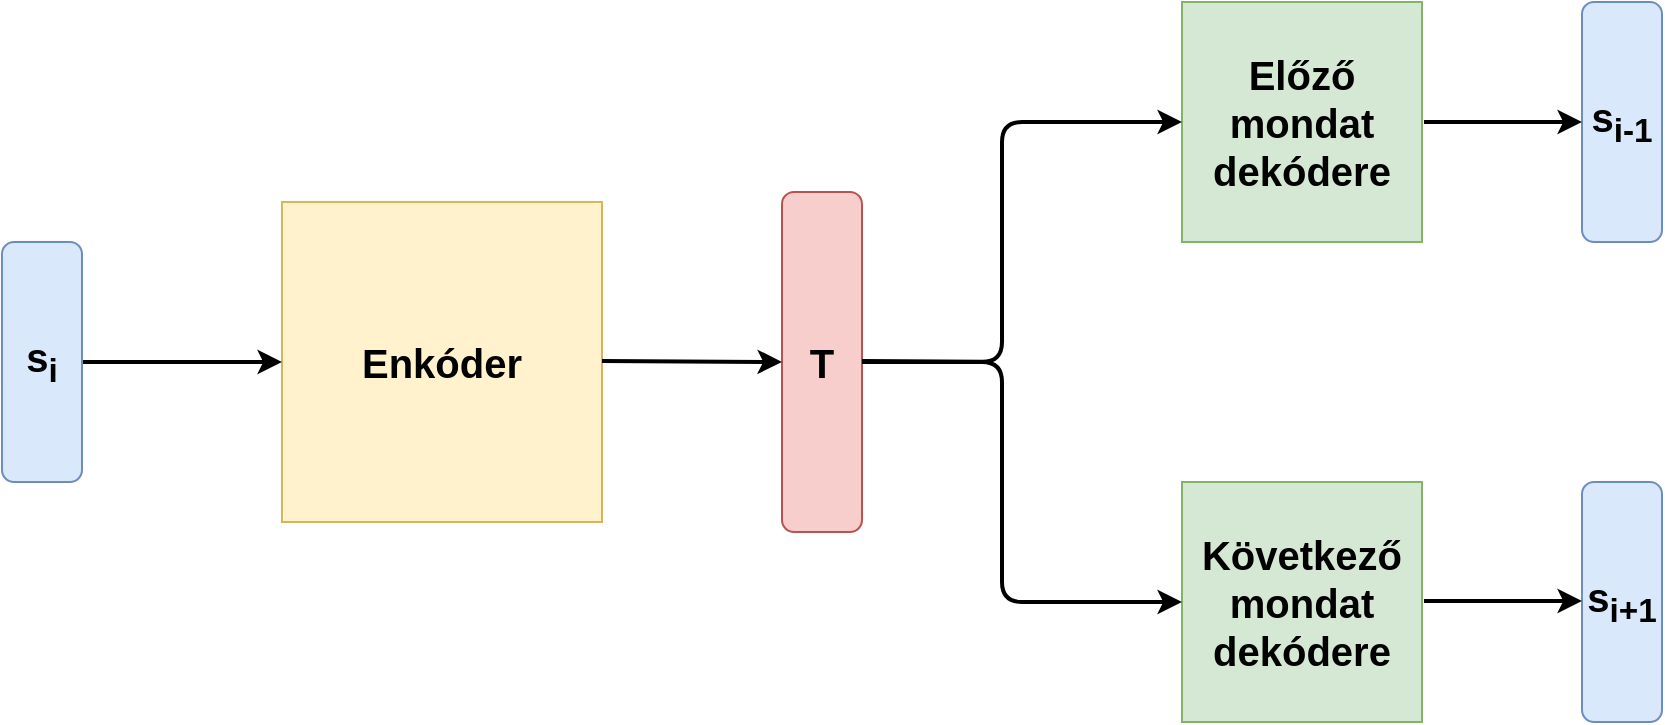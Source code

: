 <mxfile version="12.9.11" type="device"><diagram id="0mV2FWNybD8R7EVY2_Js" name="Page-1"><mxGraphModel dx="2211" dy="771" grid="1" gridSize="10" guides="1" tooltips="1" connect="1" arrows="1" fold="1" page="1" pageScale="1" pageWidth="850" pageHeight="1100" math="0" shadow="0"><root><mxCell id="0"/><mxCell id="1" parent="0"/><mxCell id="lJ4o3WM7hSbZhUieS2Fc-2" value="&lt;b&gt;&lt;font style=&quot;font-size: 20px&quot;&gt;Enkóder&lt;/font&gt;&lt;/b&gt;" style="rounded=0;whiteSpace=wrap;html=1;fillColor=#fff2cc;strokeColor=#d6b656;" vertex="1" parent="1"><mxGeometry x="120" y="120" width="160" height="160" as="geometry"/></mxCell><mxCell id="lJ4o3WM7hSbZhUieS2Fc-3" value="&lt;font style=&quot;font-size: 20px&quot;&gt;&lt;b&gt;Előző mondat dekódere&lt;br&gt;&lt;/b&gt;&lt;/font&gt;" style="rounded=0;whiteSpace=wrap;html=1;fillColor=#d5e8d4;strokeColor=#82b366;" vertex="1" parent="1"><mxGeometry x="570" y="20" width="120" height="120" as="geometry"/></mxCell><mxCell id="lJ4o3WM7hSbZhUieS2Fc-4" value="&lt;font style=&quot;font-size: 20px&quot;&gt;&lt;b&gt;Következő mondat dekódere&lt;br&gt;&lt;/b&gt;&lt;/font&gt;" style="rounded=0;whiteSpace=wrap;html=1;fillColor=#d5e8d4;strokeColor=#82b366;" vertex="1" parent="1"><mxGeometry x="570" y="260" width="120" height="120" as="geometry"/></mxCell><mxCell id="lJ4o3WM7hSbZhUieS2Fc-5" value="&lt;font style=&quot;font-size: 20px&quot;&gt;&lt;b&gt;T&lt;/b&gt;&lt;/font&gt;" style="rounded=1;whiteSpace=wrap;html=1;fillColor=#f8cecc;strokeColor=#b85450;" vertex="1" parent="1"><mxGeometry x="370" y="115" width="40" height="170" as="geometry"/></mxCell><mxCell id="lJ4o3WM7hSbZhUieS2Fc-6" value="" style="endArrow=classic;html=1;entryX=0;entryY=0.5;entryDx=0;entryDy=0;strokeWidth=2;" edge="1" parent="1" target="lJ4o3WM7hSbZhUieS2Fc-2"><mxGeometry width="50" height="50" relative="1" as="geometry"><mxPoint x="20" y="200" as="sourcePoint"/><mxPoint x="70" y="160" as="targetPoint"/></mxGeometry></mxCell><mxCell id="lJ4o3WM7hSbZhUieS2Fc-8" value="" style="endArrow=classic;html=1;entryX=0;entryY=0.5;entryDx=0;entryDy=0;strokeWidth=2;" edge="1" parent="1" target="lJ4o3WM7hSbZhUieS2Fc-3"><mxGeometry width="50" height="50" relative="1" as="geometry"><mxPoint x="410" y="199.5" as="sourcePoint"/><mxPoint x="510" y="199.5" as="targetPoint"/><Array as="points"><mxPoint x="480" y="200"/><mxPoint x="480" y="80"/></Array></mxGeometry></mxCell><mxCell id="lJ4o3WM7hSbZhUieS2Fc-9" value="" style="endArrow=classic;html=1;strokeWidth=2;entryX=0;entryY=0.5;entryDx=0;entryDy=0;" edge="1" parent="1" target="lJ4o3WM7hSbZhUieS2Fc-4"><mxGeometry width="50" height="50" relative="1" as="geometry"><mxPoint x="410" y="200" as="sourcePoint"/><mxPoint x="470" y="300" as="targetPoint"/><Array as="points"><mxPoint x="480" y="200"/><mxPoint x="480" y="320"/></Array></mxGeometry></mxCell><mxCell id="lJ4o3WM7hSbZhUieS2Fc-10" value="&lt;b&gt;&lt;font style=&quot;font-size: 20px&quot;&gt;s&lt;sub&gt;i&lt;/sub&gt;&lt;/font&gt;&lt;/b&gt;" style="rounded=1;whiteSpace=wrap;html=1;fillColor=#dae8fc;strokeColor=#6c8ebf;" vertex="1" parent="1"><mxGeometry x="-20" y="140" width="40" height="120" as="geometry"/></mxCell><mxCell id="lJ4o3WM7hSbZhUieS2Fc-11" value="&lt;b&gt;&lt;font style=&quot;font-size: 20px&quot;&gt;s&lt;sub&gt;i-1&lt;/sub&gt;&lt;/font&gt;&lt;/b&gt;" style="rounded=1;whiteSpace=wrap;html=1;fillColor=#dae8fc;strokeColor=#6c8ebf;" vertex="1" parent="1"><mxGeometry x="770" y="20" width="40" height="120" as="geometry"/></mxCell><mxCell id="lJ4o3WM7hSbZhUieS2Fc-12" value="" style="endArrow=classic;html=1;strokeWidth=2;entryX=0;entryY=0.5;entryDx=0;entryDy=0;" edge="1" parent="1" target="lJ4o3WM7hSbZhUieS2Fc-11"><mxGeometry width="50" height="50" relative="1" as="geometry"><mxPoint x="691" y="80" as="sourcePoint"/><mxPoint x="470" y="300" as="targetPoint"/></mxGeometry></mxCell><mxCell id="lJ4o3WM7hSbZhUieS2Fc-13" value="&lt;b&gt;&lt;font style=&quot;font-size: 20px&quot;&gt;s&lt;sub&gt;i+1&lt;/sub&gt;&lt;/font&gt;&lt;/b&gt;" style="rounded=1;whiteSpace=wrap;html=1;fillColor=#dae8fc;strokeColor=#6c8ebf;" vertex="1" parent="1"><mxGeometry x="770" y="260" width="40" height="120" as="geometry"/></mxCell><mxCell id="lJ4o3WM7hSbZhUieS2Fc-14" value="" style="endArrow=classic;html=1;strokeWidth=2;entryX=0;entryY=0.5;entryDx=0;entryDy=0;" edge="1" parent="1"><mxGeometry width="50" height="50" relative="1" as="geometry"><mxPoint x="691" y="319.5" as="sourcePoint"/><mxPoint x="770" y="319.5" as="targetPoint"/></mxGeometry></mxCell><mxCell id="lJ4o3WM7hSbZhUieS2Fc-18" value="" style="endArrow=classic;html=1;strokeWidth=2;" edge="1" parent="1"><mxGeometry width="50" height="50" relative="1" as="geometry"><mxPoint x="280" y="199.5" as="sourcePoint"/><mxPoint x="370" y="200" as="targetPoint"/></mxGeometry></mxCell></root></mxGraphModel></diagram></mxfile>